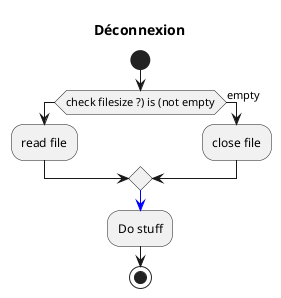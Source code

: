 @startuml
title Déconnexion
start
    if (check filesize ?) is (not empty)
      :read file;
    else (empty)
    :close file;
    endif
    -[#blue]->
    :Do stuff;
stop
@enduml